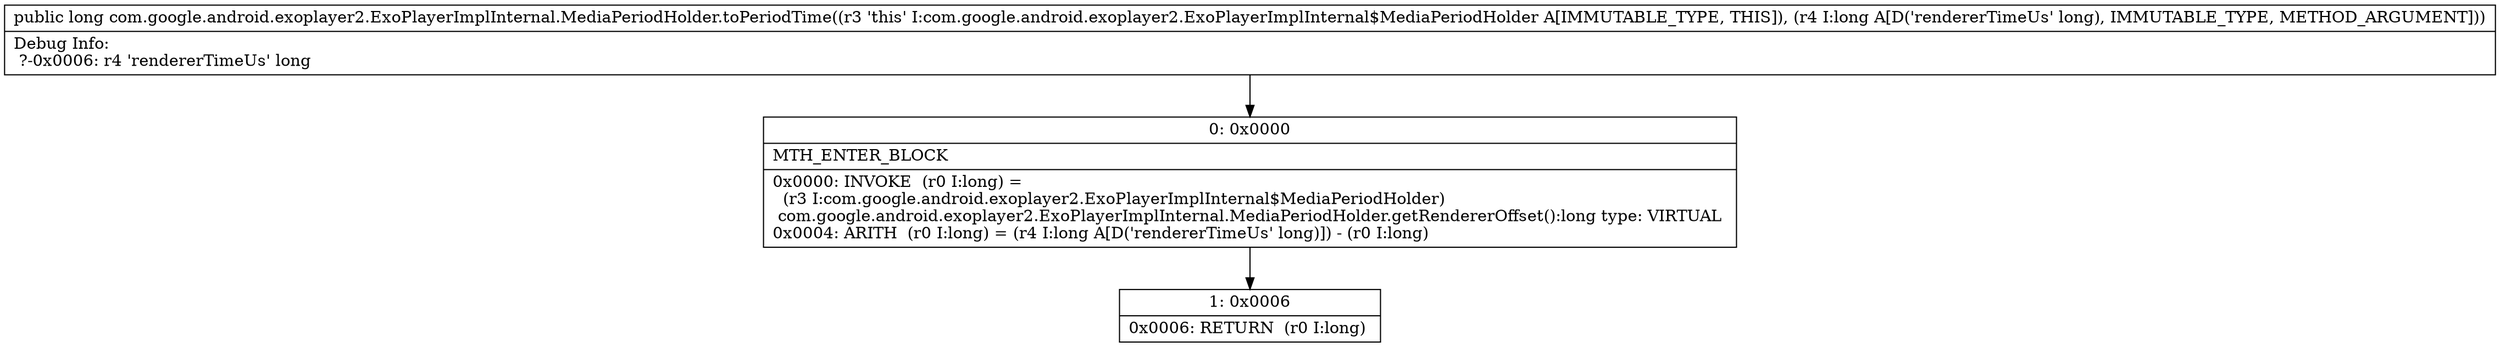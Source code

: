 digraph "CFG forcom.google.android.exoplayer2.ExoPlayerImplInternal.MediaPeriodHolder.toPeriodTime(J)J" {
Node_0 [shape=record,label="{0\:\ 0x0000|MTH_ENTER_BLOCK\l|0x0000: INVOKE  (r0 I:long) = \l  (r3 I:com.google.android.exoplayer2.ExoPlayerImplInternal$MediaPeriodHolder)\l com.google.android.exoplayer2.ExoPlayerImplInternal.MediaPeriodHolder.getRendererOffset():long type: VIRTUAL \l0x0004: ARITH  (r0 I:long) = (r4 I:long A[D('rendererTimeUs' long)]) \- (r0 I:long) \l}"];
Node_1 [shape=record,label="{1\:\ 0x0006|0x0006: RETURN  (r0 I:long) \l}"];
MethodNode[shape=record,label="{public long com.google.android.exoplayer2.ExoPlayerImplInternal.MediaPeriodHolder.toPeriodTime((r3 'this' I:com.google.android.exoplayer2.ExoPlayerImplInternal$MediaPeriodHolder A[IMMUTABLE_TYPE, THIS]), (r4 I:long A[D('rendererTimeUs' long), IMMUTABLE_TYPE, METHOD_ARGUMENT]))  | Debug Info:\l  ?\-0x0006: r4 'rendererTimeUs' long\l}"];
MethodNode -> Node_0;
Node_0 -> Node_1;
}

